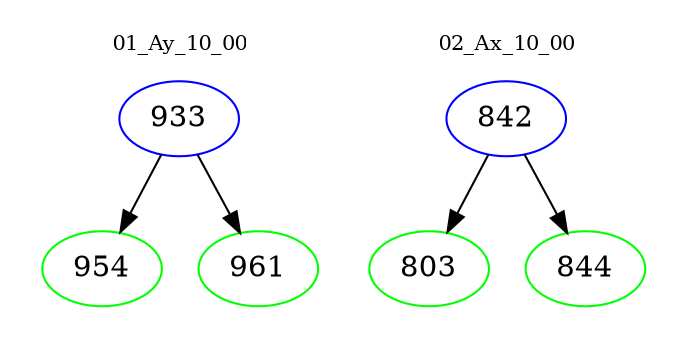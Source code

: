 digraph{
subgraph cluster_0 {
color = white
label = "01_Ay_10_00";
fontsize=10;
T0_933 [label="933", color="blue"]
T0_933 -> T0_954 [color="black"]
T0_954 [label="954", color="green"]
T0_933 -> T0_961 [color="black"]
T0_961 [label="961", color="green"]
}
subgraph cluster_1 {
color = white
label = "02_Ax_10_00";
fontsize=10;
T1_842 [label="842", color="blue"]
T1_842 -> T1_803 [color="black"]
T1_803 [label="803", color="green"]
T1_842 -> T1_844 [color="black"]
T1_844 [label="844", color="green"]
}
}
